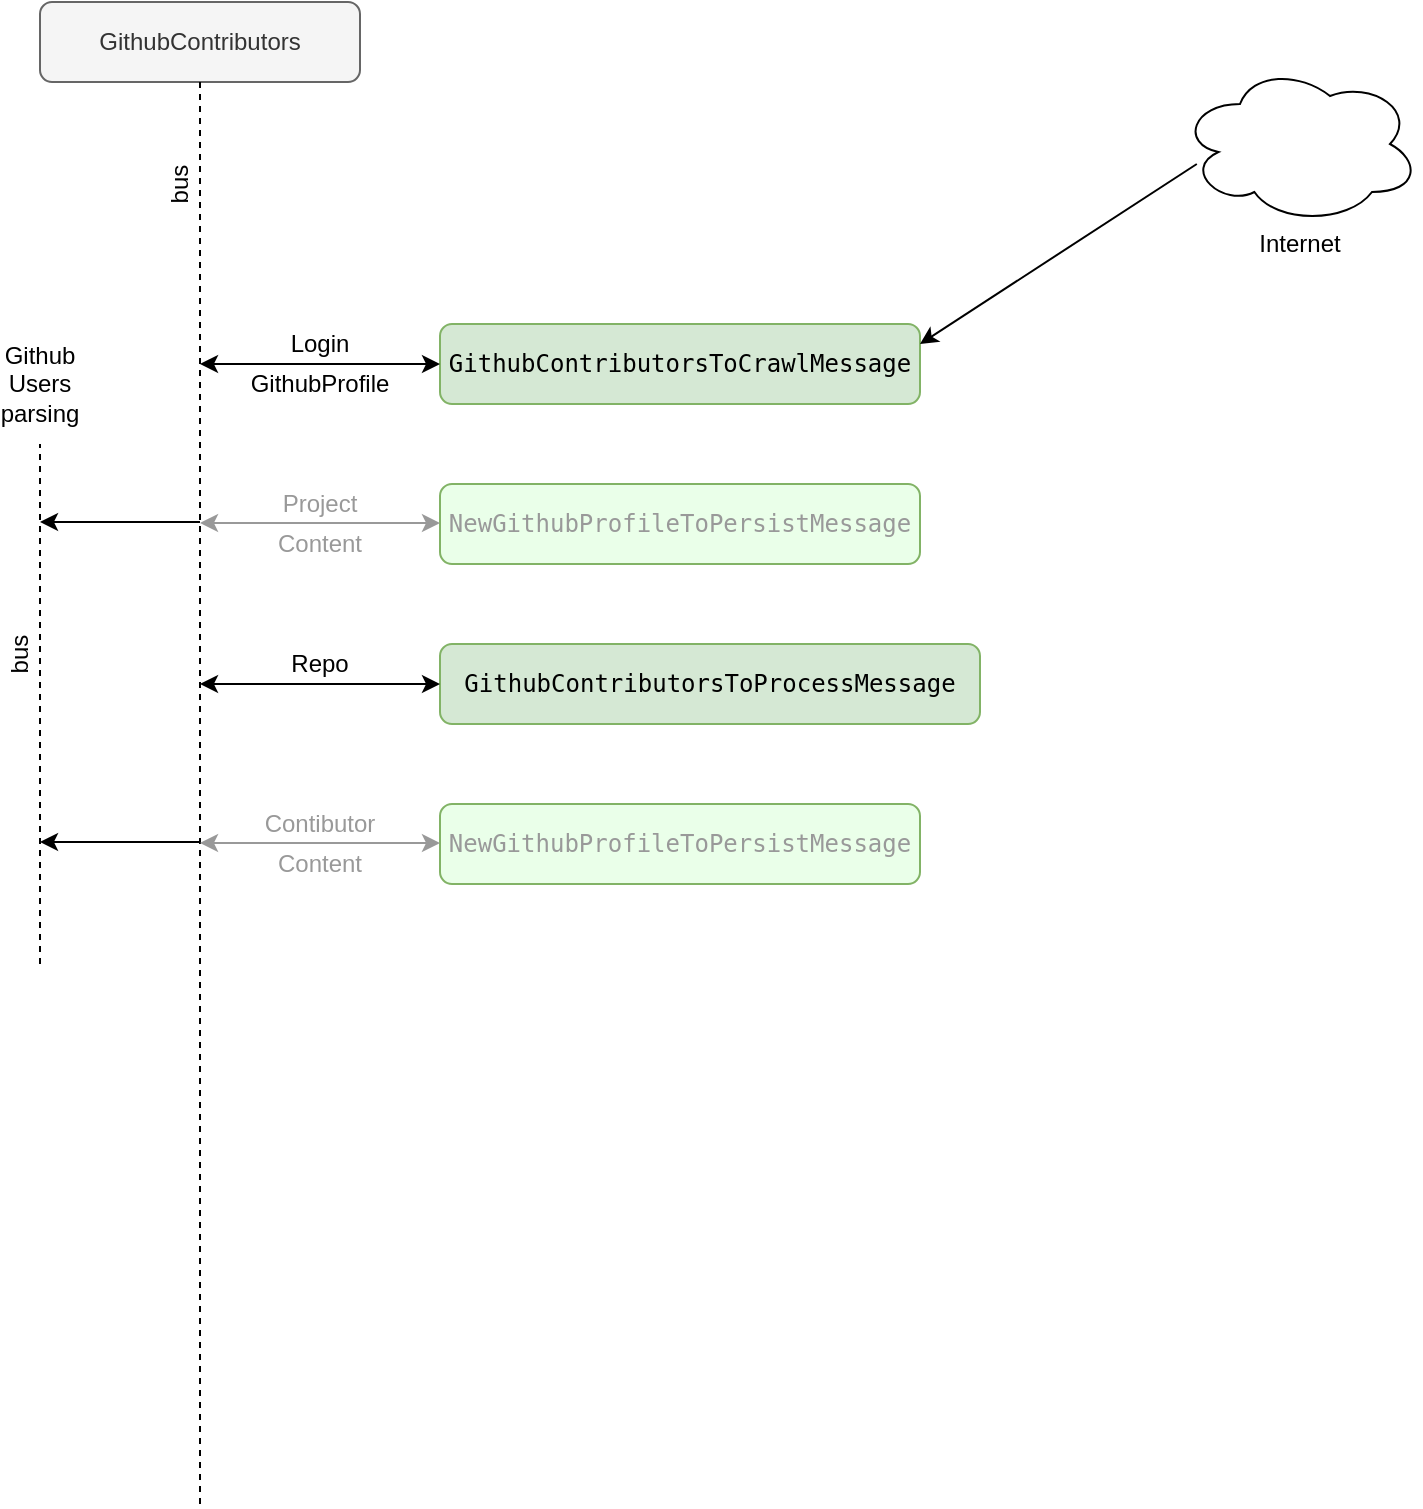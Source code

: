 <mxfile version="12.8.4" type="device"><diagram id="C5RBs43oDa-KdzZeNtuy" name="Page-1"><mxGraphModel dx="1422" dy="839" grid="1" gridSize="10" guides="1" tooltips="1" connect="1" arrows="1" fold="1" page="1" pageScale="1" pageWidth="827" pageHeight="1169" math="0" shadow="0"><root><mxCell id="WIyWlLk6GJQsqaUBKTNV-0"/><mxCell id="WIyWlLk6GJQsqaUBKTNV-1" parent="WIyWlLk6GJQsqaUBKTNV-0"/><mxCell id="WIyWlLk6GJQsqaUBKTNV-3" value="GithubContributors" style="rounded=1;whiteSpace=wrap;html=1;fontSize=12;glass=0;strokeWidth=1;shadow=0;fillColor=#f5f5f5;strokeColor=#666666;fontColor=#333333;" parent="WIyWlLk6GJQsqaUBKTNV-1" vertex="1"><mxGeometry x="120" y="79" width="160" height="40" as="geometry"/></mxCell><mxCell id="lHUkVerEYKETo7nYPlY8-1" value="&lt;pre&gt;&lt;pre style=&quot;font-family: &amp;#34;dejavu sans mono&amp;#34;&quot;&gt;&lt;pre style=&quot;font-family: &amp;#34;dejavu sans mono&amp;#34;&quot;&gt;GithubContributorsToCrawlMessage&lt;/pre&gt;&lt;/pre&gt;&lt;/pre&gt;" style="rounded=1;whiteSpace=wrap;html=1;fontSize=12;glass=0;strokeWidth=1;shadow=0;fillColor=#d5e8d4;strokeColor=#82b366;" parent="WIyWlLk6GJQsqaUBKTNV-1" vertex="1"><mxGeometry x="320" y="240" width="240" height="40" as="geometry"/></mxCell><mxCell id="lHUkVerEYKETo7nYPlY8-3" value="" style="endArrow=none;dashed=1;html=1;" parent="WIyWlLk6GJQsqaUBKTNV-1" target="WIyWlLk6GJQsqaUBKTNV-3" edge="1"><mxGeometry width="50" height="50" relative="1" as="geometry"><mxPoint x="200" y="830" as="sourcePoint"/><mxPoint x="120" y="160" as="targetPoint"/></mxGeometry></mxCell><mxCell id="lHUkVerEYKETo7nYPlY8-7" value="bus" style="text;html=1;strokeColor=none;fillColor=none;align=center;verticalAlign=middle;whiteSpace=wrap;rounded=0;rotation=-90;" parent="WIyWlLk6GJQsqaUBKTNV-1" vertex="1"><mxGeometry x="170" y="160" width="40" height="20" as="geometry"/></mxCell><mxCell id="lHUkVerEYKETo7nYPlY8-10" value="" style="endArrow=classic;startArrow=classic;html=1;entryX=0;entryY=0.5;entryDx=0;entryDy=0;" parent="WIyWlLk6GJQsqaUBKTNV-1" target="lHUkVerEYKETo7nYPlY8-1" edge="1"><mxGeometry width="50" height="50" relative="1" as="geometry"><mxPoint x="200" y="260" as="sourcePoint"/><mxPoint x="170" y="580" as="targetPoint"/></mxGeometry></mxCell><mxCell id="lHUkVerEYKETo7nYPlY8-13" value="Login" style="text;html=1;strokeColor=none;fillColor=none;align=center;verticalAlign=middle;whiteSpace=wrap;rounded=0;" parent="WIyWlLk6GJQsqaUBKTNV-1" vertex="1"><mxGeometry x="240" y="240" width="40" height="20" as="geometry"/></mxCell><mxCell id="lHUkVerEYKETo7nYPlY8-15" value="GithubProfile" style="text;html=1;strokeColor=none;fillColor=none;align=center;verticalAlign=middle;whiteSpace=wrap;rounded=0;" parent="WIyWlLk6GJQsqaUBKTNV-1" vertex="1"><mxGeometry x="240" y="260" width="40" height="20" as="geometry"/></mxCell><mxCell id="lHUkVerEYKETo7nYPlY8-16" value="&lt;pre style=&quot;font-family: &amp;quot;dejavu sans mono&amp;quot;&quot;&gt;&lt;pre style=&quot;font-family: &amp;quot;dejavu sans mono&amp;quot;&quot;&gt;&lt;pre style=&quot;font-family: &amp;quot;dejavu sans mono&amp;quot;&quot;&gt;NewGithubProfileToPersistMessage&lt;/pre&gt;&lt;/pre&gt;&lt;/pre&gt;" style="rounded=1;whiteSpace=wrap;html=1;fontSize=12;glass=0;strokeWidth=1;shadow=0;fillColor=#EAFFE9;strokeColor=#82b366;fontColor=#999999;" parent="WIyWlLk6GJQsqaUBKTNV-1" vertex="1"><mxGeometry x="320" y="320" width="240" height="40" as="geometry"/></mxCell><mxCell id="lHUkVerEYKETo7nYPlY8-17" value="" style="endArrow=classic;startArrow=classic;html=1;entryX=0;entryY=0.5;entryDx=0;entryDy=0;fontColor=#999999;strokeColor=#999999;" parent="WIyWlLk6GJQsqaUBKTNV-1" edge="1"><mxGeometry width="50" height="50" relative="1" as="geometry"><mxPoint x="200" y="339.5" as="sourcePoint"/><mxPoint x="320" y="339.5" as="targetPoint"/></mxGeometry></mxCell><mxCell id="lHUkVerEYKETo7nYPlY8-18" value="Project" style="text;html=1;strokeColor=none;fillColor=none;align=center;verticalAlign=middle;whiteSpace=wrap;rounded=0;fontColor=#999999;" parent="WIyWlLk6GJQsqaUBKTNV-1" vertex="1"><mxGeometry x="240" y="320" width="40" height="20" as="geometry"/></mxCell><mxCell id="lHUkVerEYKETo7nYPlY8-19" value="Content" style="text;html=1;strokeColor=none;fillColor=none;align=center;verticalAlign=middle;whiteSpace=wrap;rounded=0;fontColor=#999999;" parent="WIyWlLk6GJQsqaUBKTNV-1" vertex="1"><mxGeometry x="240" y="340" width="40" height="20" as="geometry"/></mxCell><mxCell id="akvAxc3UG5LXziEUgdxY-0" value="" style="endArrow=classic;html=1;exitX=0.07;exitY=0.625;exitDx=0;exitDy=0;entryX=1;entryY=0.25;entryDx=0;entryDy=0;exitPerimeter=0;" parent="WIyWlLk6GJQsqaUBKTNV-1" source="akvAxc3UG5LXziEUgdxY-2" target="lHUkVerEYKETo7nYPlY8-1" edge="1"><mxGeometry width="50" height="50" relative="1" as="geometry"><mxPoint x="470" y="260" as="sourcePoint"/><mxPoint x="550" y="190" as="targetPoint"/></mxGeometry></mxCell><mxCell id="akvAxc3UG5LXziEUgdxY-2" value="" style="ellipse;shape=cloud;whiteSpace=wrap;html=1;" parent="WIyWlLk6GJQsqaUBKTNV-1" vertex="1"><mxGeometry x="690" y="110" width="120" height="80" as="geometry"/></mxCell><mxCell id="akvAxc3UG5LXziEUgdxY-3" value="Internet" style="text;html=1;strokeColor=none;fillColor=none;align=center;verticalAlign=middle;whiteSpace=wrap;rounded=0;" parent="WIyWlLk6GJQsqaUBKTNV-1" vertex="1"><mxGeometry x="730" y="190" width="40" height="20" as="geometry"/></mxCell><mxCell id="J09eC-NNCjJ6TGtBIMEm-1" value="" style="endArrow=none;dashed=1;html=1;" parent="WIyWlLk6GJQsqaUBKTNV-1" edge="1"><mxGeometry width="50" height="50" relative="1" as="geometry"><mxPoint x="120" y="560" as="sourcePoint"/><mxPoint x="120" y="300" as="targetPoint"/></mxGeometry></mxCell><mxCell id="J09eC-NNCjJ6TGtBIMEm-2" value="Github Users parsing" style="text;html=1;strokeColor=none;fillColor=none;align=center;verticalAlign=middle;whiteSpace=wrap;rounded=0;" parent="WIyWlLk6GJQsqaUBKTNV-1" vertex="1"><mxGeometry x="100" y="260" width="40" height="20" as="geometry"/></mxCell><mxCell id="J09eC-NNCjJ6TGtBIMEm-4" value="" style="endArrow=classic;html=1;" parent="WIyWlLk6GJQsqaUBKTNV-1" edge="1"><mxGeometry width="50" height="50" relative="1" as="geometry"><mxPoint x="200" y="339" as="sourcePoint"/><mxPoint x="120" y="339" as="targetPoint"/></mxGeometry></mxCell><mxCell id="J09eC-NNCjJ6TGtBIMEm-6" value="bus" style="text;html=1;strokeColor=none;fillColor=none;align=center;verticalAlign=middle;whiteSpace=wrap;rounded=0;rotation=-90;" parent="WIyWlLk6GJQsqaUBKTNV-1" vertex="1"><mxGeometry x="90" y="395" width="40" height="20" as="geometry"/></mxCell><mxCell id="H6pAEN-L35nUsDraLkq2-0" value="&lt;pre&gt;&lt;pre style=&quot;font-family: &amp;#34;dejavu sans mono&amp;#34;&quot;&gt;&lt;pre style=&quot;font-family: &amp;#34;dejavu sans mono&amp;#34;&quot;&gt;&lt;pre style=&quot;font-family: &amp;#34;dejavu sans mono&amp;#34;&quot;&gt;GithubContributorsToProcessMessage&lt;/pre&gt;&lt;/pre&gt;&lt;/pre&gt;&lt;/pre&gt;" style="rounded=1;whiteSpace=wrap;html=1;fontSize=12;glass=0;strokeWidth=1;shadow=0;fillColor=#d5e8d4;strokeColor=#82b366;" vertex="1" parent="WIyWlLk6GJQsqaUBKTNV-1"><mxGeometry x="320" y="400" width="270" height="40" as="geometry"/></mxCell><mxCell id="H6pAEN-L35nUsDraLkq2-2" value="" style="endArrow=classic;startArrow=classic;html=1;entryX=0;entryY=0.5;entryDx=0;entryDy=0;" edge="1" parent="WIyWlLk6GJQsqaUBKTNV-1"><mxGeometry width="50" height="50" relative="1" as="geometry"><mxPoint x="200" y="420" as="sourcePoint"/><mxPoint x="320" y="420" as="targetPoint"/></mxGeometry></mxCell><mxCell id="H6pAEN-L35nUsDraLkq2-5" value="Repo" style="text;html=1;strokeColor=none;fillColor=none;align=center;verticalAlign=middle;whiteSpace=wrap;rounded=0;" vertex="1" parent="WIyWlLk6GJQsqaUBKTNV-1"><mxGeometry x="240" y="400" width="40" height="20" as="geometry"/></mxCell><mxCell id="H6pAEN-L35nUsDraLkq2-6" value="&lt;pre style=&quot;font-family: &amp;quot;dejavu sans mono&amp;quot;&quot;&gt;&lt;pre style=&quot;font-family: &amp;quot;dejavu sans mono&amp;quot;&quot;&gt;&lt;pre style=&quot;font-family: &amp;quot;dejavu sans mono&amp;quot;&quot;&gt;NewGithubProfileToPersistMessage&lt;/pre&gt;&lt;/pre&gt;&lt;/pre&gt;" style="rounded=1;whiteSpace=wrap;html=1;fontSize=12;glass=0;strokeWidth=1;shadow=0;fillColor=#EAFFE9;strokeColor=#82b366;fontColor=#999999;" vertex="1" parent="WIyWlLk6GJQsqaUBKTNV-1"><mxGeometry x="320" y="480" width="240" height="40" as="geometry"/></mxCell><mxCell id="H6pAEN-L35nUsDraLkq2-7" value="Content" style="text;html=1;strokeColor=none;fillColor=none;align=center;verticalAlign=middle;whiteSpace=wrap;rounded=0;fontColor=#999999;" vertex="1" parent="WIyWlLk6GJQsqaUBKTNV-1"><mxGeometry x="240" y="500" width="40" height="20" as="geometry"/></mxCell><mxCell id="H6pAEN-L35nUsDraLkq2-8" value="" style="endArrow=classic;startArrow=classic;html=1;entryX=0;entryY=0.5;entryDx=0;entryDy=0;fontColor=#999999;strokeColor=#999999;" edge="1" parent="WIyWlLk6GJQsqaUBKTNV-1"><mxGeometry width="50" height="50" relative="1" as="geometry"><mxPoint x="200" y="499.5" as="sourcePoint"/><mxPoint x="320" y="499.5" as="targetPoint"/></mxGeometry></mxCell><mxCell id="H6pAEN-L35nUsDraLkq2-9" value="Contibutor" style="text;html=1;strokeColor=none;fillColor=none;align=center;verticalAlign=middle;whiteSpace=wrap;rounded=0;fontColor=#999999;" vertex="1" parent="WIyWlLk6GJQsqaUBKTNV-1"><mxGeometry x="240" y="480" width="40" height="20" as="geometry"/></mxCell><mxCell id="H6pAEN-L35nUsDraLkq2-10" value="" style="endArrow=classic;html=1;" edge="1" parent="WIyWlLk6GJQsqaUBKTNV-1"><mxGeometry width="50" height="50" relative="1" as="geometry"><mxPoint x="200" y="499" as="sourcePoint"/><mxPoint x="120" y="499" as="targetPoint"/></mxGeometry></mxCell></root></mxGraphModel></diagram></mxfile>
